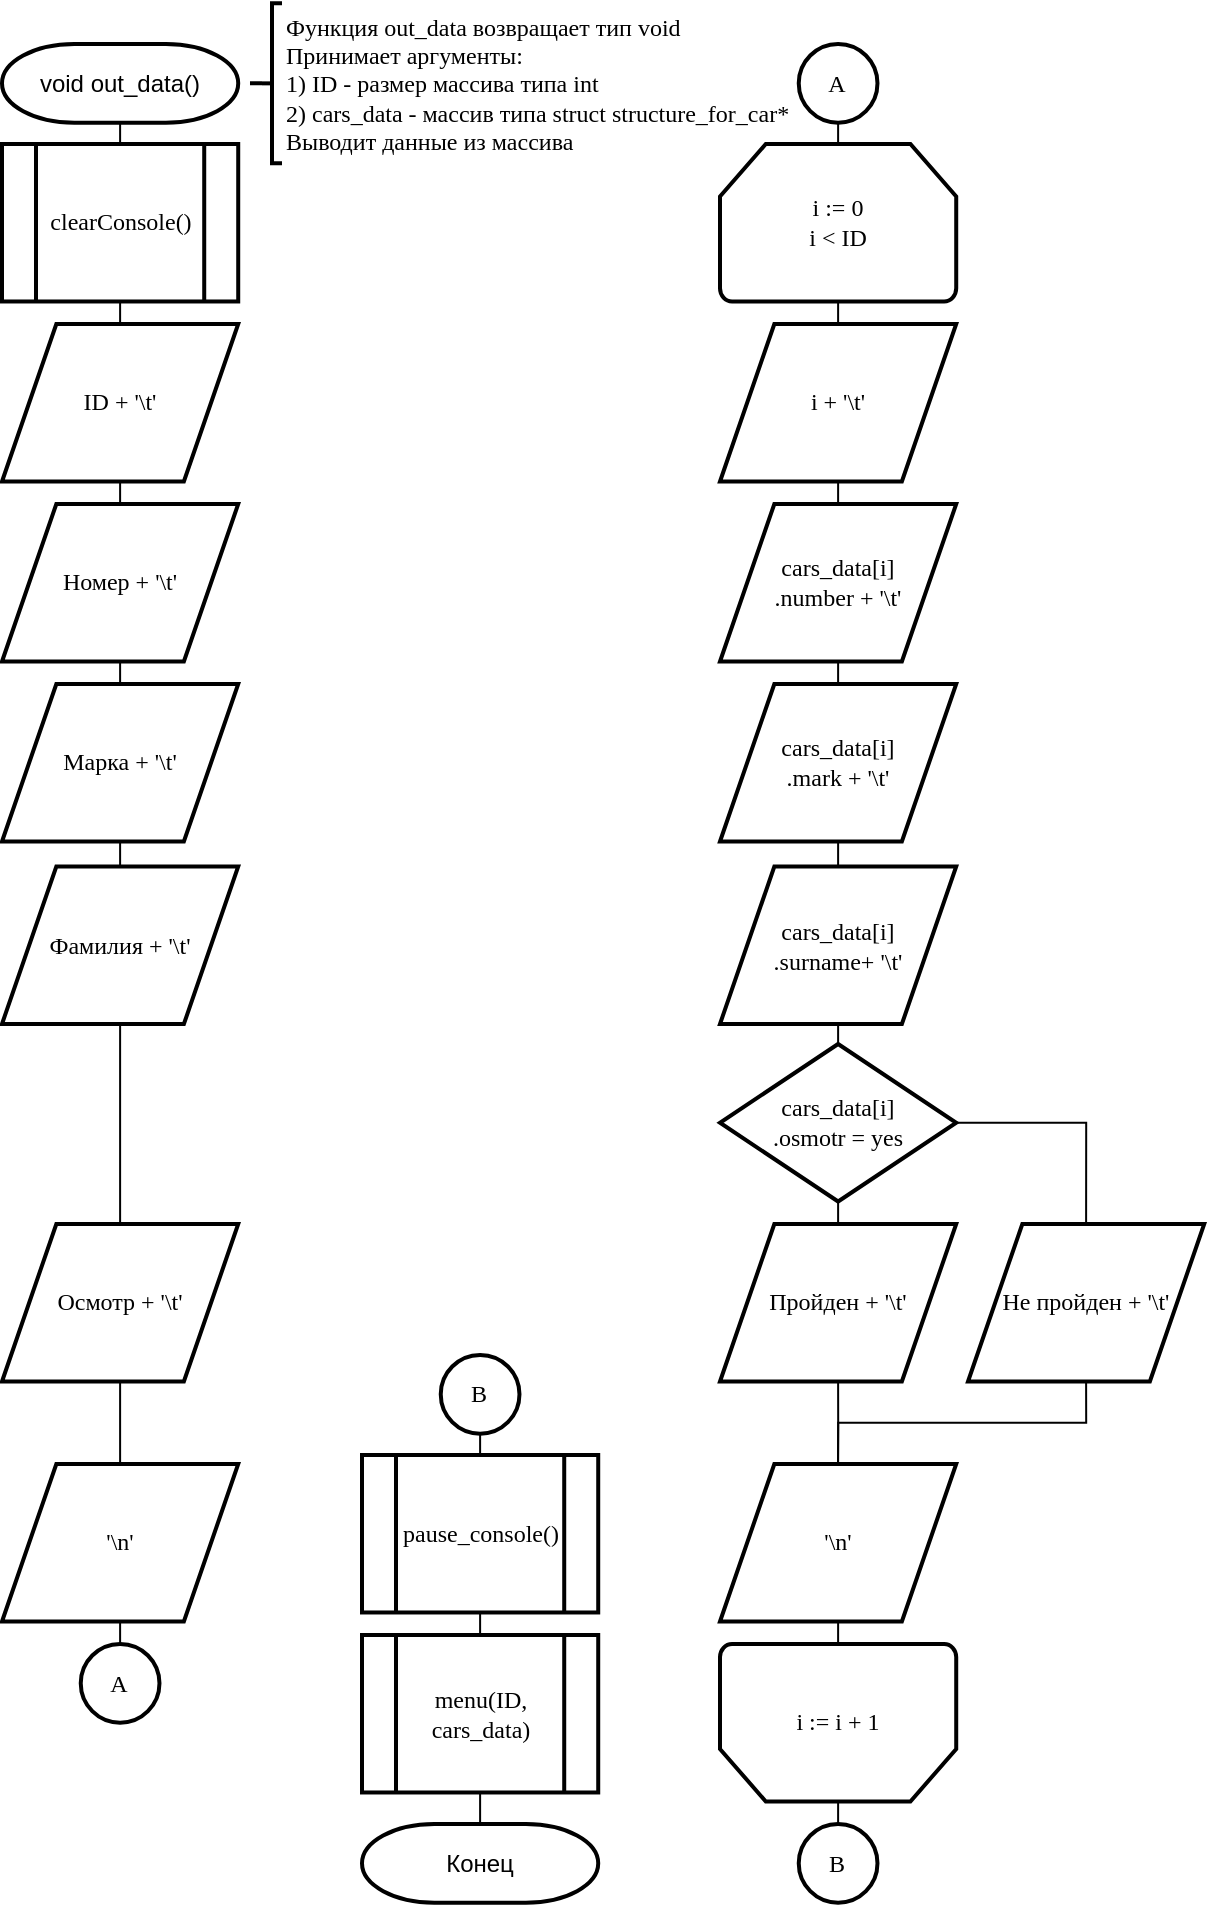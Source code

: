 <mxfile version="13.0.3" type="device"><diagram id="xXCHIEeIN0nMPyXcKCea" name="Страница 1"><mxGraphModel dx="852" dy="494" grid="1" gridSize="10" guides="1" tooltips="1" connect="1" arrows="1" fold="1" page="1" pageScale="1" pageWidth="827" pageHeight="1169" math="0" shadow="0"><root><mxCell id="0"/><mxCell id="1" parent="0"/><mxCell id="SSrSpS_MqlTbZIjEgFwK-43" style="edgeStyle=orthogonalEdgeStyle;rounded=0;orthogonalLoop=1;jettySize=auto;html=1;exitX=0.5;exitY=1;exitDx=0;exitDy=0;exitPerimeter=0;entryX=0.5;entryY=0;entryDx=0;entryDy=0;endArrow=none;endFill=0;fontFamily=Times New Roman;" edge="1" parent="1" source="SSrSpS_MqlTbZIjEgFwK-1" target="SSrSpS_MqlTbZIjEgFwK-3"><mxGeometry relative="1" as="geometry"/></mxCell><mxCell id="SSrSpS_MqlTbZIjEgFwK-1" value="void out_data()" style="strokeWidth=2;html=1;shape=mxgraph.flowchart.terminator;whiteSpace=wrap;" vertex="1" parent="1"><mxGeometry x="90" y="100" width="118.11" height="39.37" as="geometry"/></mxCell><mxCell id="SSrSpS_MqlTbZIjEgFwK-44" style="edgeStyle=orthogonalEdgeStyle;rounded=0;orthogonalLoop=1;jettySize=auto;html=1;exitX=0.5;exitY=1;exitDx=0;exitDy=0;entryX=0.5;entryY=0;entryDx=0;entryDy=0;endArrow=none;endFill=0;fontFamily=Times New Roman;" edge="1" parent="1" source="SSrSpS_MqlTbZIjEgFwK-3" target="SSrSpS_MqlTbZIjEgFwK-4"><mxGeometry relative="1" as="geometry"/></mxCell><mxCell id="SSrSpS_MqlTbZIjEgFwK-3" value="clearConsole()" style="verticalLabelPosition=middle;verticalAlign=middle;html=1;shape=process;whiteSpace=wrap;rounded=0;size=0.14;arcSize=6;labelPosition=center;align=center;fontFamily=Times New Roman;strokeWidth=2;" vertex="1" parent="1"><mxGeometry x="90" y="150" width="118.11" height="78.74" as="geometry"/></mxCell><mxCell id="SSrSpS_MqlTbZIjEgFwK-45" style="edgeStyle=orthogonalEdgeStyle;rounded=0;orthogonalLoop=1;jettySize=auto;html=1;exitX=0.5;exitY=1;exitDx=0;exitDy=0;entryX=0.5;entryY=0;entryDx=0;entryDy=0;endArrow=none;endFill=0;fontFamily=Times New Roman;" edge="1" parent="1" source="SSrSpS_MqlTbZIjEgFwK-4" target="SSrSpS_MqlTbZIjEgFwK-5"><mxGeometry relative="1" as="geometry"/></mxCell><mxCell id="SSrSpS_MqlTbZIjEgFwK-4" value="ID + '\t'" style="shape=parallelogram;html=1;strokeWidth=2;perimeter=parallelogramPerimeter;whiteSpace=wrap;rounded=0;arcSize=12;size=0.23;fontFamily=Times New Roman;" vertex="1" parent="1"><mxGeometry x="90" y="240" width="118.11" height="78.74" as="geometry"/></mxCell><mxCell id="SSrSpS_MqlTbZIjEgFwK-46" style="edgeStyle=orthogonalEdgeStyle;rounded=0;orthogonalLoop=1;jettySize=auto;html=1;exitX=0.5;exitY=1;exitDx=0;exitDy=0;entryX=0.5;entryY=0;entryDx=0;entryDy=0;endArrow=none;endFill=0;fontFamily=Times New Roman;" edge="1" parent="1" source="SSrSpS_MqlTbZIjEgFwK-5" target="SSrSpS_MqlTbZIjEgFwK-6"><mxGeometry relative="1" as="geometry"/></mxCell><mxCell id="SSrSpS_MqlTbZIjEgFwK-5" value="Номер + '\t'" style="shape=parallelogram;html=1;strokeWidth=2;perimeter=parallelogramPerimeter;whiteSpace=wrap;rounded=0;arcSize=12;size=0.23;fontFamily=Times New Roman;" vertex="1" parent="1"><mxGeometry x="90" y="330" width="118.11" height="78.74" as="geometry"/></mxCell><mxCell id="SSrSpS_MqlTbZIjEgFwK-48" style="edgeStyle=orthogonalEdgeStyle;rounded=0;orthogonalLoop=1;jettySize=auto;html=1;exitX=0.5;exitY=1;exitDx=0;exitDy=0;entryX=0.5;entryY=0;entryDx=0;entryDy=0;endArrow=none;endFill=0;fontFamily=Times New Roman;" edge="1" parent="1" source="SSrSpS_MqlTbZIjEgFwK-6" target="SSrSpS_MqlTbZIjEgFwK-7"><mxGeometry relative="1" as="geometry"/></mxCell><mxCell id="SSrSpS_MqlTbZIjEgFwK-6" value="Марка + '\t'" style="shape=parallelogram;html=1;strokeWidth=2;perimeter=parallelogramPerimeter;whiteSpace=wrap;rounded=0;arcSize=12;size=0.23;fontFamily=Times New Roman;" vertex="1" parent="1"><mxGeometry x="90" y="420" width="118.11" height="78.74" as="geometry"/></mxCell><mxCell id="SSrSpS_MqlTbZIjEgFwK-49" style="edgeStyle=orthogonalEdgeStyle;rounded=0;orthogonalLoop=1;jettySize=auto;html=1;exitX=0.5;exitY=1;exitDx=0;exitDy=0;entryX=0.5;entryY=0;entryDx=0;entryDy=0;endArrow=none;endFill=0;fontFamily=Times New Roman;" edge="1" parent="1" source="SSrSpS_MqlTbZIjEgFwK-7" target="SSrSpS_MqlTbZIjEgFwK-8"><mxGeometry relative="1" as="geometry"/></mxCell><mxCell id="SSrSpS_MqlTbZIjEgFwK-7" value="Фамилия + '\t'" style="shape=parallelogram;html=1;strokeWidth=2;perimeter=parallelogramPerimeter;whiteSpace=wrap;rounded=0;arcSize=12;size=0.23;fontFamily=Times New Roman;" vertex="1" parent="1"><mxGeometry x="90" y="511.26" width="118.11" height="78.74" as="geometry"/></mxCell><mxCell id="SSrSpS_MqlTbZIjEgFwK-50" style="edgeStyle=orthogonalEdgeStyle;rounded=0;orthogonalLoop=1;jettySize=auto;html=1;exitX=0.5;exitY=1;exitDx=0;exitDy=0;entryX=0.5;entryY=0;entryDx=0;entryDy=0;endArrow=none;endFill=0;fontFamily=Times New Roman;" edge="1" parent="1" source="SSrSpS_MqlTbZIjEgFwK-8" target="SSrSpS_MqlTbZIjEgFwK-9"><mxGeometry relative="1" as="geometry"/></mxCell><mxCell id="SSrSpS_MqlTbZIjEgFwK-8" value="Осмотр + '\t'" style="shape=parallelogram;html=1;strokeWidth=2;perimeter=parallelogramPerimeter;whiteSpace=wrap;rounded=0;arcSize=12;size=0.23;fontFamily=Times New Roman;" vertex="1" parent="1"><mxGeometry x="90.0" y="690" width="118.11" height="78.74" as="geometry"/></mxCell><mxCell id="SSrSpS_MqlTbZIjEgFwK-51" style="edgeStyle=orthogonalEdgeStyle;rounded=0;orthogonalLoop=1;jettySize=auto;html=1;exitX=0.5;exitY=1;exitDx=0;exitDy=0;entryX=0.5;entryY=0;entryDx=0;entryDy=0;entryPerimeter=0;endArrow=none;endFill=0;fontFamily=Times New Roman;" edge="1" parent="1" source="SSrSpS_MqlTbZIjEgFwK-9" target="SSrSpS_MqlTbZIjEgFwK-10"><mxGeometry relative="1" as="geometry"/></mxCell><mxCell id="SSrSpS_MqlTbZIjEgFwK-9" value="'\n'" style="shape=parallelogram;html=1;strokeWidth=2;perimeter=parallelogramPerimeter;whiteSpace=wrap;rounded=0;arcSize=12;size=0.23;fontFamily=Times New Roman;" vertex="1" parent="1"><mxGeometry x="90.0" y="810" width="118.11" height="78.74" as="geometry"/></mxCell><mxCell id="SSrSpS_MqlTbZIjEgFwK-10" value="A" style="strokeWidth=2;html=1;shape=mxgraph.flowchart.start_2;whiteSpace=wrap;rounded=0;fontFamily=Times New Roman;" vertex="1" parent="1"><mxGeometry x="129.37" y="900" width="39.37" height="39.37" as="geometry"/></mxCell><mxCell id="SSrSpS_MqlTbZIjEgFwK-32" style="edgeStyle=orthogonalEdgeStyle;rounded=0;orthogonalLoop=1;jettySize=auto;html=1;exitX=0.5;exitY=1;exitDx=0;exitDy=0;exitPerimeter=0;entryX=0.5;entryY=0;entryDx=0;entryDy=0;entryPerimeter=0;endArrow=none;endFill=0;fontFamily=Times New Roman;" edge="1" parent="1" source="SSrSpS_MqlTbZIjEgFwK-11" target="SSrSpS_MqlTbZIjEgFwK-12"><mxGeometry relative="1" as="geometry"/></mxCell><mxCell id="SSrSpS_MqlTbZIjEgFwK-11" value="A" style="strokeWidth=2;html=1;shape=mxgraph.flowchart.start_2;whiteSpace=wrap;rounded=0;fontFamily=Times New Roman;" vertex="1" parent="1"><mxGeometry x="488.37" y="100" width="39.37" height="39.37" as="geometry"/></mxCell><mxCell id="SSrSpS_MqlTbZIjEgFwK-33" style="edgeStyle=orthogonalEdgeStyle;rounded=0;orthogonalLoop=1;jettySize=auto;html=1;exitX=0.5;exitY=1;exitDx=0;exitDy=0;exitPerimeter=0;entryX=0.5;entryY=0;entryDx=0;entryDy=0;endArrow=none;endFill=0;fontFamily=Times New Roman;" edge="1" parent="1" source="SSrSpS_MqlTbZIjEgFwK-12" target="SSrSpS_MqlTbZIjEgFwK-14"><mxGeometry relative="1" as="geometry"/></mxCell><mxCell id="SSrSpS_MqlTbZIjEgFwK-12" value="i := 0&lt;br&gt;i &amp;lt; ID" style="strokeWidth=2;html=1;shape=mxgraph.flowchart.loop_limit;whiteSpace=wrap;rounded=0;fontFamily=Times New Roman;" vertex="1" parent="1"><mxGeometry x="449" y="150" width="118.11" height="78.74" as="geometry"/></mxCell><mxCell id="SSrSpS_MqlTbZIjEgFwK-42" style="edgeStyle=orthogonalEdgeStyle;rounded=0;orthogonalLoop=1;jettySize=auto;html=1;exitX=0.5;exitY=0;exitDx=0;exitDy=0;exitPerimeter=0;entryX=0.5;entryY=0;entryDx=0;entryDy=0;entryPerimeter=0;endArrow=none;endFill=0;fontFamily=Times New Roman;" edge="1" parent="1" source="SSrSpS_MqlTbZIjEgFwK-13" target="SSrSpS_MqlTbZIjEgFwK-23"><mxGeometry relative="1" as="geometry"/></mxCell><mxCell id="SSrSpS_MqlTbZIjEgFwK-13" value="i := i + 1" style="strokeWidth=2;html=1;shape=mxgraph.flowchart.loop_limit;whiteSpace=wrap;rounded=0;fontFamily=Times New Roman;flipV=1;" vertex="1" parent="1"><mxGeometry x="449" y="900" width="118.11" height="78.74" as="geometry"/></mxCell><mxCell id="SSrSpS_MqlTbZIjEgFwK-34" style="edgeStyle=orthogonalEdgeStyle;rounded=0;orthogonalLoop=1;jettySize=auto;html=1;exitX=0.5;exitY=1;exitDx=0;exitDy=0;entryX=0.5;entryY=0;entryDx=0;entryDy=0;endArrow=none;endFill=0;fontFamily=Times New Roman;" edge="1" parent="1" source="SSrSpS_MqlTbZIjEgFwK-14" target="SSrSpS_MqlTbZIjEgFwK-15"><mxGeometry relative="1" as="geometry"/></mxCell><mxCell id="SSrSpS_MqlTbZIjEgFwK-14" value="i + '\t'" style="shape=parallelogram;html=1;strokeWidth=2;perimeter=parallelogramPerimeter;whiteSpace=wrap;rounded=0;arcSize=12;size=0.23;fontFamily=Times New Roman;" vertex="1" parent="1"><mxGeometry x="449" y="240" width="118.11" height="78.74" as="geometry"/></mxCell><mxCell id="SSrSpS_MqlTbZIjEgFwK-35" style="edgeStyle=orthogonalEdgeStyle;rounded=0;orthogonalLoop=1;jettySize=auto;html=1;exitX=0.5;exitY=1;exitDx=0;exitDy=0;entryX=0.5;entryY=0;entryDx=0;entryDy=0;endArrow=none;endFill=0;fontFamily=Times New Roman;" edge="1" parent="1" source="SSrSpS_MqlTbZIjEgFwK-15" target="SSrSpS_MqlTbZIjEgFwK-16"><mxGeometry relative="1" as="geometry"/></mxCell><mxCell id="SSrSpS_MqlTbZIjEgFwK-15" value="cars_data[i]&lt;br&gt;.number + '\t'" style="shape=parallelogram;html=1;strokeWidth=2;perimeter=parallelogramPerimeter;whiteSpace=wrap;rounded=0;arcSize=12;size=0.23;fontFamily=Times New Roman;" vertex="1" parent="1"><mxGeometry x="449" y="330" width="118.11" height="78.74" as="geometry"/></mxCell><mxCell id="SSrSpS_MqlTbZIjEgFwK-36" style="edgeStyle=orthogonalEdgeStyle;rounded=0;orthogonalLoop=1;jettySize=auto;html=1;exitX=0.5;exitY=1;exitDx=0;exitDy=0;entryX=0.5;entryY=0;entryDx=0;entryDy=0;endArrow=none;endFill=0;fontFamily=Times New Roman;" edge="1" parent="1" source="SSrSpS_MqlTbZIjEgFwK-16" target="SSrSpS_MqlTbZIjEgFwK-17"><mxGeometry relative="1" as="geometry"/></mxCell><mxCell id="SSrSpS_MqlTbZIjEgFwK-16" value="cars_data[i]&lt;br&gt;.mark + '\t'" style="shape=parallelogram;html=1;strokeWidth=2;perimeter=parallelogramPerimeter;whiteSpace=wrap;rounded=0;arcSize=12;size=0.23;fontFamily=Times New Roman;" vertex="1" parent="1"><mxGeometry x="449" y="420" width="118.11" height="78.74" as="geometry"/></mxCell><mxCell id="SSrSpS_MqlTbZIjEgFwK-17" value="cars_data[i]&lt;br&gt;.surname+ '\t'" style="shape=parallelogram;html=1;strokeWidth=2;perimeter=parallelogramPerimeter;whiteSpace=wrap;rounded=0;arcSize=12;size=0.23;fontFamily=Times New Roman;" vertex="1" parent="1"><mxGeometry x="449" y="511.26" width="118.11" height="78.74" as="geometry"/></mxCell><mxCell id="SSrSpS_MqlTbZIjEgFwK-37" style="edgeStyle=orthogonalEdgeStyle;rounded=0;orthogonalLoop=1;jettySize=auto;html=1;exitX=0.5;exitY=1;exitDx=0;exitDy=0;exitPerimeter=0;entryX=0.5;entryY=0;entryDx=0;entryDy=0;endArrow=none;endFill=0;fontFamily=Times New Roman;" edge="1" parent="1" source="SSrSpS_MqlTbZIjEgFwK-18" target="SSrSpS_MqlTbZIjEgFwK-20"><mxGeometry relative="1" as="geometry"/></mxCell><mxCell id="SSrSpS_MqlTbZIjEgFwK-38" style="edgeStyle=orthogonalEdgeStyle;rounded=0;orthogonalLoop=1;jettySize=auto;html=1;exitX=1;exitY=0.5;exitDx=0;exitDy=0;exitPerimeter=0;entryX=0.5;entryY=0;entryDx=0;entryDy=0;endArrow=none;endFill=0;fontFamily=Times New Roman;" edge="1" parent="1" source="SSrSpS_MqlTbZIjEgFwK-18" target="SSrSpS_MqlTbZIjEgFwK-21"><mxGeometry relative="1" as="geometry"/></mxCell><mxCell id="SSrSpS_MqlTbZIjEgFwK-52" style="edgeStyle=orthogonalEdgeStyle;rounded=0;orthogonalLoop=1;jettySize=auto;html=1;exitX=0.5;exitY=0;exitDx=0;exitDy=0;exitPerimeter=0;entryX=0.5;entryY=1;entryDx=0;entryDy=0;endArrow=none;endFill=0;fontFamily=Times New Roman;" edge="1" parent="1" source="SSrSpS_MqlTbZIjEgFwK-18" target="SSrSpS_MqlTbZIjEgFwK-17"><mxGeometry relative="1" as="geometry"/></mxCell><mxCell id="SSrSpS_MqlTbZIjEgFwK-18" value="cars_data[i]&lt;br&gt;.osmotr = yes" style="strokeWidth=2;html=1;shape=mxgraph.flowchart.decision;whiteSpace=wrap;rounded=0;fontFamily=Times New Roman;" vertex="1" parent="1"><mxGeometry x="449" y="600" width="118.11" height="78.74" as="geometry"/></mxCell><mxCell id="SSrSpS_MqlTbZIjEgFwK-40" style="edgeStyle=orthogonalEdgeStyle;rounded=0;orthogonalLoop=1;jettySize=auto;html=1;exitX=0.5;exitY=1;exitDx=0;exitDy=0;endArrow=none;endFill=0;fontFamily=Times New Roman;" edge="1" parent="1" source="SSrSpS_MqlTbZIjEgFwK-20"><mxGeometry relative="1" as="geometry"><mxPoint x="508" y="810" as="targetPoint"/></mxGeometry></mxCell><mxCell id="SSrSpS_MqlTbZIjEgFwK-20" value="Пройден + '\t'" style="shape=parallelogram;html=1;strokeWidth=2;perimeter=parallelogramPerimeter;whiteSpace=wrap;rounded=0;arcSize=12;size=0.23;fontFamily=Times New Roman;" vertex="1" parent="1"><mxGeometry x="449" y="690" width="118.11" height="78.74" as="geometry"/></mxCell><mxCell id="SSrSpS_MqlTbZIjEgFwK-39" style="edgeStyle=orthogonalEdgeStyle;rounded=0;orthogonalLoop=1;jettySize=auto;html=1;exitX=0.5;exitY=1;exitDx=0;exitDy=0;entryX=0.5;entryY=0;entryDx=0;entryDy=0;endArrow=none;endFill=0;fontFamily=Times New Roman;" edge="1" parent="1" source="SSrSpS_MqlTbZIjEgFwK-21" target="SSrSpS_MqlTbZIjEgFwK-22"><mxGeometry relative="1" as="geometry"/></mxCell><mxCell id="SSrSpS_MqlTbZIjEgFwK-21" value="Не пройден + '\t'" style="shape=parallelogram;html=1;strokeWidth=2;perimeter=parallelogramPerimeter;whiteSpace=wrap;rounded=0;arcSize=12;size=0.23;fontFamily=Times New Roman;" vertex="1" parent="1"><mxGeometry x="573" y="690" width="118.11" height="78.74" as="geometry"/></mxCell><mxCell id="SSrSpS_MqlTbZIjEgFwK-41" style="edgeStyle=orthogonalEdgeStyle;rounded=0;orthogonalLoop=1;jettySize=auto;html=1;exitX=0.5;exitY=1;exitDx=0;exitDy=0;entryX=0.5;entryY=1;entryDx=0;entryDy=0;entryPerimeter=0;endArrow=none;endFill=0;fontFamily=Times New Roman;" edge="1" parent="1" source="SSrSpS_MqlTbZIjEgFwK-22" target="SSrSpS_MqlTbZIjEgFwK-13"><mxGeometry relative="1" as="geometry"/></mxCell><mxCell id="SSrSpS_MqlTbZIjEgFwK-22" value="'\n'" style="shape=parallelogram;html=1;strokeWidth=2;perimeter=parallelogramPerimeter;whiteSpace=wrap;rounded=0;arcSize=12;size=0.23;fontFamily=Times New Roman;" vertex="1" parent="1"><mxGeometry x="449" y="810" width="118.11" height="78.74" as="geometry"/></mxCell><mxCell id="SSrSpS_MqlTbZIjEgFwK-23" value="B" style="strokeWidth=2;html=1;shape=mxgraph.flowchart.start_2;whiteSpace=wrap;rounded=0;fontFamily=Times New Roman;" vertex="1" parent="1"><mxGeometry x="488.37" y="990" width="39.37" height="39.37" as="geometry"/></mxCell><mxCell id="SSrSpS_MqlTbZIjEgFwK-24" value="B" style="strokeWidth=2;html=1;shape=mxgraph.flowchart.start_2;whiteSpace=wrap;rounded=0;fontFamily=Times New Roman;" vertex="1" parent="1"><mxGeometry x="309.37" y="755.5" width="39.37" height="39.37" as="geometry"/></mxCell><mxCell id="SSrSpS_MqlTbZIjEgFwK-31" style="edgeStyle=orthogonalEdgeStyle;rounded=0;orthogonalLoop=1;jettySize=auto;html=1;exitX=0.5;exitY=0;exitDx=0;exitDy=0;entryX=0.5;entryY=1;entryDx=0;entryDy=0;entryPerimeter=0;endArrow=none;endFill=0;fontFamily=Times New Roman;" edge="1" parent="1" source="SSrSpS_MqlTbZIjEgFwK-26" target="SSrSpS_MqlTbZIjEgFwK-24"><mxGeometry relative="1" as="geometry"/></mxCell><mxCell id="SSrSpS_MqlTbZIjEgFwK-26" value="pause_console()" style="verticalLabelPosition=middle;verticalAlign=middle;html=1;shape=process;whiteSpace=wrap;rounded=0;size=0.14;arcSize=6;labelPosition=center;align=center;fontFamily=Times New Roman;strokeWidth=2;" vertex="1" parent="1"><mxGeometry x="270" y="805.5" width="118.11" height="78.74" as="geometry"/></mxCell><mxCell id="SSrSpS_MqlTbZIjEgFwK-30" style="edgeStyle=orthogonalEdgeStyle;rounded=0;orthogonalLoop=1;jettySize=auto;html=1;exitX=0.5;exitY=0;exitDx=0;exitDy=0;entryX=0.5;entryY=1;entryDx=0;entryDy=0;endArrow=none;endFill=0;fontFamily=Times New Roman;" edge="1" parent="1" source="SSrSpS_MqlTbZIjEgFwK-27" target="SSrSpS_MqlTbZIjEgFwK-26"><mxGeometry relative="1" as="geometry"/></mxCell><mxCell id="SSrSpS_MqlTbZIjEgFwK-27" value="menu(ID, cars_data)" style="verticalLabelPosition=middle;verticalAlign=middle;html=1;shape=process;whiteSpace=wrap;rounded=0;size=0.14;arcSize=6;labelPosition=center;align=center;fontFamily=Times New Roman;strokeWidth=2;" vertex="1" parent="1"><mxGeometry x="270" y="895.5" width="118.11" height="78.74" as="geometry"/></mxCell><mxCell id="SSrSpS_MqlTbZIjEgFwK-29" style="edgeStyle=orthogonalEdgeStyle;rounded=0;orthogonalLoop=1;jettySize=auto;html=1;exitX=0.5;exitY=0;exitDx=0;exitDy=0;exitPerimeter=0;entryX=0.5;entryY=1;entryDx=0;entryDy=0;fontFamily=Times New Roman;endArrow=none;endFill=0;" edge="1" parent="1" source="SSrSpS_MqlTbZIjEgFwK-28" target="SSrSpS_MqlTbZIjEgFwK-27"><mxGeometry relative="1" as="geometry"/></mxCell><mxCell id="SSrSpS_MqlTbZIjEgFwK-28" value="Конец" style="strokeWidth=2;html=1;shape=mxgraph.flowchart.terminator;whiteSpace=wrap;" vertex="1" parent="1"><mxGeometry x="270" y="990" width="118.11" height="39.37" as="geometry"/></mxCell><mxCell id="SSrSpS_MqlTbZIjEgFwK-54" style="edgeStyle=orthogonalEdgeStyle;rounded=0;orthogonalLoop=1;jettySize=auto;html=1;exitX=0;exitY=0.5;exitDx=0;exitDy=0;exitPerimeter=0;entryX=1;entryY=0.5;entryDx=0;entryDy=0;entryPerimeter=0;endArrow=none;endFill=0;fontFamily=Times New Roman;dashed=1;strokeWidth=2;" edge="1" parent="1" source="SSrSpS_MqlTbZIjEgFwK-53" target="SSrSpS_MqlTbZIjEgFwK-1"><mxGeometry relative="1" as="geometry"/></mxCell><mxCell id="SSrSpS_MqlTbZIjEgFwK-53" value="Функция out_data возвращает тип void&lt;br&gt;Принимает аргументы:&lt;br&gt;1) ID - размер массива типа int&lt;br&gt;2) cars_data - массив типа struct structure_for_car*&lt;br&gt;Выводит данные из массива" style="strokeWidth=2;html=1;shape=mxgraph.flowchart.annotation_2;align=left;labelPosition=right;pointerEvents=1;rounded=0;fontFamily=Times New Roman;" vertex="1" parent="1"><mxGeometry x="220" y="79.68" width="10" height="80" as="geometry"/></mxCell></root></mxGraphModel></diagram></mxfile>
